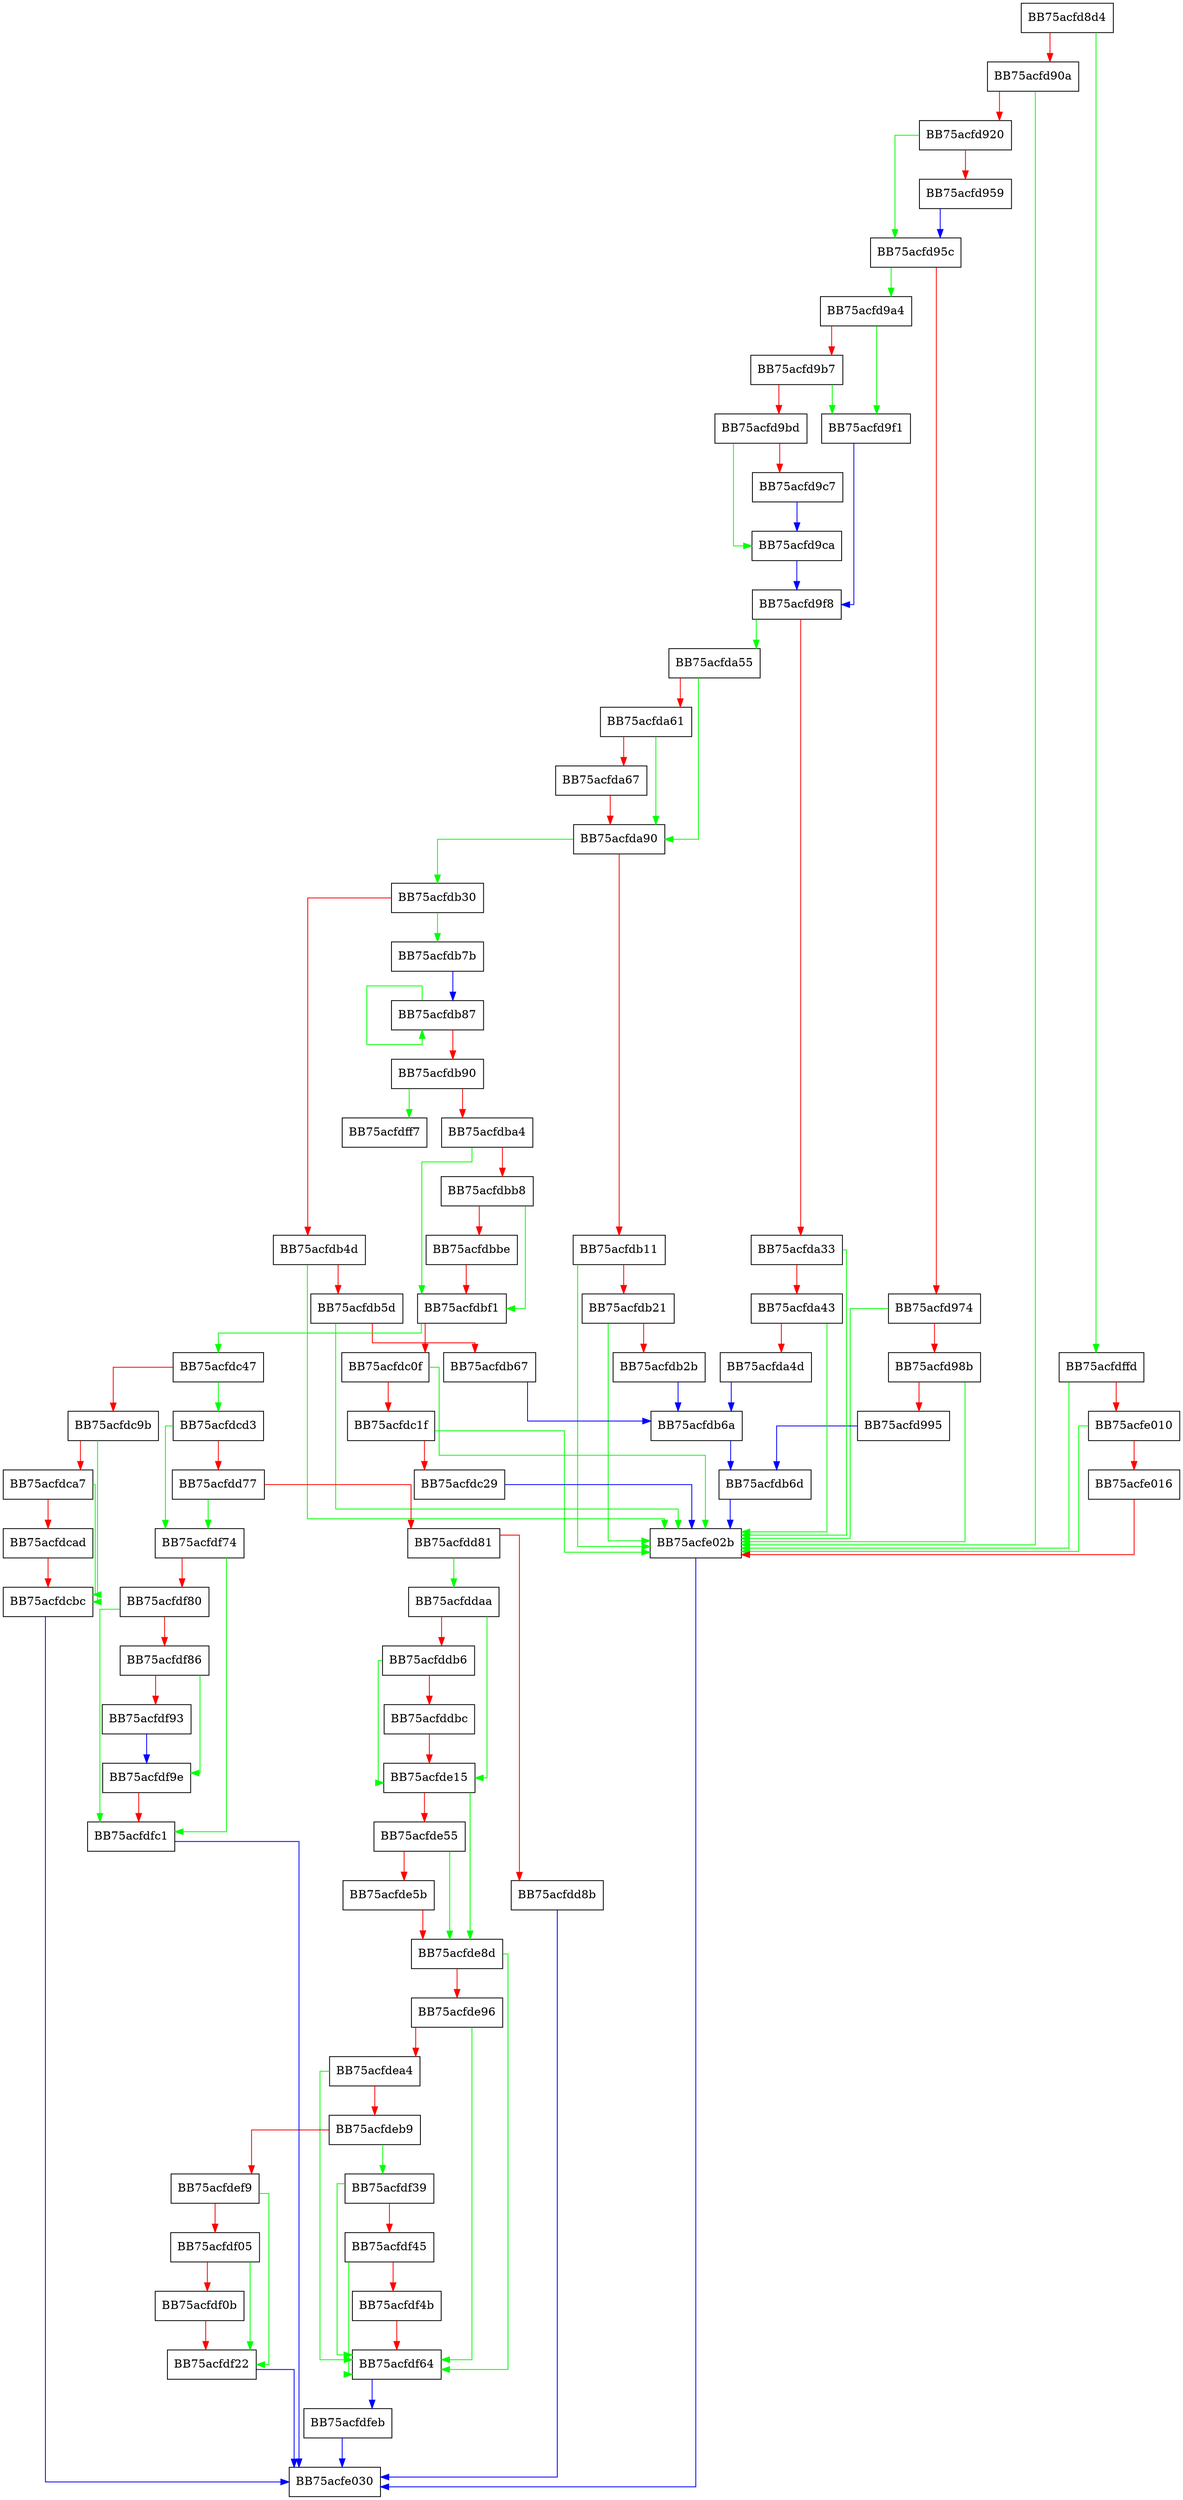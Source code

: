 digraph CheckPageFileVolumeAccess {
  node [shape="box"];
  graph [splines=ortho];
  BB75acfd8d4 -> BB75acfdffd [color="green"];
  BB75acfd8d4 -> BB75acfd90a [color="red"];
  BB75acfd90a -> BB75acfe02b [color="green"];
  BB75acfd90a -> BB75acfd920 [color="red"];
  BB75acfd920 -> BB75acfd95c [color="green"];
  BB75acfd920 -> BB75acfd959 [color="red"];
  BB75acfd959 -> BB75acfd95c [color="blue"];
  BB75acfd95c -> BB75acfd9a4 [color="green"];
  BB75acfd95c -> BB75acfd974 [color="red"];
  BB75acfd974 -> BB75acfe02b [color="green"];
  BB75acfd974 -> BB75acfd98b [color="red"];
  BB75acfd98b -> BB75acfe02b [color="green"];
  BB75acfd98b -> BB75acfd995 [color="red"];
  BB75acfd995 -> BB75acfdb6d [color="blue"];
  BB75acfd9a4 -> BB75acfd9f1 [color="green"];
  BB75acfd9a4 -> BB75acfd9b7 [color="red"];
  BB75acfd9b7 -> BB75acfd9f1 [color="green"];
  BB75acfd9b7 -> BB75acfd9bd [color="red"];
  BB75acfd9bd -> BB75acfd9ca [color="green"];
  BB75acfd9bd -> BB75acfd9c7 [color="red"];
  BB75acfd9c7 -> BB75acfd9ca [color="blue"];
  BB75acfd9ca -> BB75acfd9f8 [color="blue"];
  BB75acfd9f1 -> BB75acfd9f8 [color="blue"];
  BB75acfd9f8 -> BB75acfda55 [color="green"];
  BB75acfd9f8 -> BB75acfda33 [color="red"];
  BB75acfda33 -> BB75acfe02b [color="green"];
  BB75acfda33 -> BB75acfda43 [color="red"];
  BB75acfda43 -> BB75acfe02b [color="green"];
  BB75acfda43 -> BB75acfda4d [color="red"];
  BB75acfda4d -> BB75acfdb6a [color="blue"];
  BB75acfda55 -> BB75acfda90 [color="green"];
  BB75acfda55 -> BB75acfda61 [color="red"];
  BB75acfda61 -> BB75acfda90 [color="green"];
  BB75acfda61 -> BB75acfda67 [color="red"];
  BB75acfda67 -> BB75acfda90 [color="red"];
  BB75acfda90 -> BB75acfdb30 [color="green"];
  BB75acfda90 -> BB75acfdb11 [color="red"];
  BB75acfdb11 -> BB75acfe02b [color="green"];
  BB75acfdb11 -> BB75acfdb21 [color="red"];
  BB75acfdb21 -> BB75acfe02b [color="green"];
  BB75acfdb21 -> BB75acfdb2b [color="red"];
  BB75acfdb2b -> BB75acfdb6a [color="blue"];
  BB75acfdb30 -> BB75acfdb7b [color="green"];
  BB75acfdb30 -> BB75acfdb4d [color="red"];
  BB75acfdb4d -> BB75acfe02b [color="green"];
  BB75acfdb4d -> BB75acfdb5d [color="red"];
  BB75acfdb5d -> BB75acfe02b [color="green"];
  BB75acfdb5d -> BB75acfdb67 [color="red"];
  BB75acfdb67 -> BB75acfdb6a [color="blue"];
  BB75acfdb6a -> BB75acfdb6d [color="blue"];
  BB75acfdb6d -> BB75acfe02b [color="blue"];
  BB75acfdb7b -> BB75acfdb87 [color="blue"];
  BB75acfdb87 -> BB75acfdb87 [color="green"];
  BB75acfdb87 -> BB75acfdb90 [color="red"];
  BB75acfdb90 -> BB75acfdff7 [color="green"];
  BB75acfdb90 -> BB75acfdba4 [color="red"];
  BB75acfdba4 -> BB75acfdbf1 [color="green"];
  BB75acfdba4 -> BB75acfdbb8 [color="red"];
  BB75acfdbb8 -> BB75acfdbf1 [color="green"];
  BB75acfdbb8 -> BB75acfdbbe [color="red"];
  BB75acfdbbe -> BB75acfdbf1 [color="red"];
  BB75acfdbf1 -> BB75acfdc47 [color="green"];
  BB75acfdbf1 -> BB75acfdc0f [color="red"];
  BB75acfdc0f -> BB75acfe02b [color="green"];
  BB75acfdc0f -> BB75acfdc1f [color="red"];
  BB75acfdc1f -> BB75acfe02b [color="green"];
  BB75acfdc1f -> BB75acfdc29 [color="red"];
  BB75acfdc29 -> BB75acfe02b [color="blue"];
  BB75acfdc47 -> BB75acfdcd3 [color="green"];
  BB75acfdc47 -> BB75acfdc9b [color="red"];
  BB75acfdc9b -> BB75acfdcbc [color="green"];
  BB75acfdc9b -> BB75acfdca7 [color="red"];
  BB75acfdca7 -> BB75acfdcbc [color="green"];
  BB75acfdca7 -> BB75acfdcad [color="red"];
  BB75acfdcad -> BB75acfdcbc [color="red"];
  BB75acfdcbc -> BB75acfe030 [color="blue"];
  BB75acfdcd3 -> BB75acfdf74 [color="green"];
  BB75acfdcd3 -> BB75acfdd77 [color="red"];
  BB75acfdd77 -> BB75acfdf74 [color="green"];
  BB75acfdd77 -> BB75acfdd81 [color="red"];
  BB75acfdd81 -> BB75acfddaa [color="green"];
  BB75acfdd81 -> BB75acfdd8b [color="red"];
  BB75acfdd8b -> BB75acfe030 [color="blue"];
  BB75acfddaa -> BB75acfde15 [color="green"];
  BB75acfddaa -> BB75acfddb6 [color="red"];
  BB75acfddb6 -> BB75acfde15 [color="green"];
  BB75acfddb6 -> BB75acfddbc [color="red"];
  BB75acfddbc -> BB75acfde15 [color="red"];
  BB75acfde15 -> BB75acfde8d [color="green"];
  BB75acfde15 -> BB75acfde55 [color="red"];
  BB75acfde55 -> BB75acfde8d [color="green"];
  BB75acfde55 -> BB75acfde5b [color="red"];
  BB75acfde5b -> BB75acfde8d [color="red"];
  BB75acfde8d -> BB75acfdf64 [color="green"];
  BB75acfde8d -> BB75acfde96 [color="red"];
  BB75acfde96 -> BB75acfdf64 [color="green"];
  BB75acfde96 -> BB75acfdea4 [color="red"];
  BB75acfdea4 -> BB75acfdf64 [color="green"];
  BB75acfdea4 -> BB75acfdeb9 [color="red"];
  BB75acfdeb9 -> BB75acfdf39 [color="green"];
  BB75acfdeb9 -> BB75acfdef9 [color="red"];
  BB75acfdef9 -> BB75acfdf22 [color="green"];
  BB75acfdef9 -> BB75acfdf05 [color="red"];
  BB75acfdf05 -> BB75acfdf22 [color="green"];
  BB75acfdf05 -> BB75acfdf0b [color="red"];
  BB75acfdf0b -> BB75acfdf22 [color="red"];
  BB75acfdf22 -> BB75acfe030 [color="blue"];
  BB75acfdf39 -> BB75acfdf64 [color="green"];
  BB75acfdf39 -> BB75acfdf45 [color="red"];
  BB75acfdf45 -> BB75acfdf64 [color="green"];
  BB75acfdf45 -> BB75acfdf4b [color="red"];
  BB75acfdf4b -> BB75acfdf64 [color="red"];
  BB75acfdf64 -> BB75acfdfeb [color="blue"];
  BB75acfdf74 -> BB75acfdfc1 [color="green"];
  BB75acfdf74 -> BB75acfdf80 [color="red"];
  BB75acfdf80 -> BB75acfdfc1 [color="green"];
  BB75acfdf80 -> BB75acfdf86 [color="red"];
  BB75acfdf86 -> BB75acfdf9e [color="green"];
  BB75acfdf86 -> BB75acfdf93 [color="red"];
  BB75acfdf93 -> BB75acfdf9e [color="blue"];
  BB75acfdf9e -> BB75acfdfc1 [color="red"];
  BB75acfdfc1 -> BB75acfe030 [color="blue"];
  BB75acfdfeb -> BB75acfe030 [color="blue"];
  BB75acfdffd -> BB75acfe02b [color="green"];
  BB75acfdffd -> BB75acfe010 [color="red"];
  BB75acfe010 -> BB75acfe02b [color="green"];
  BB75acfe010 -> BB75acfe016 [color="red"];
  BB75acfe016 -> BB75acfe02b [color="red"];
  BB75acfe02b -> BB75acfe030 [color="blue"];
}